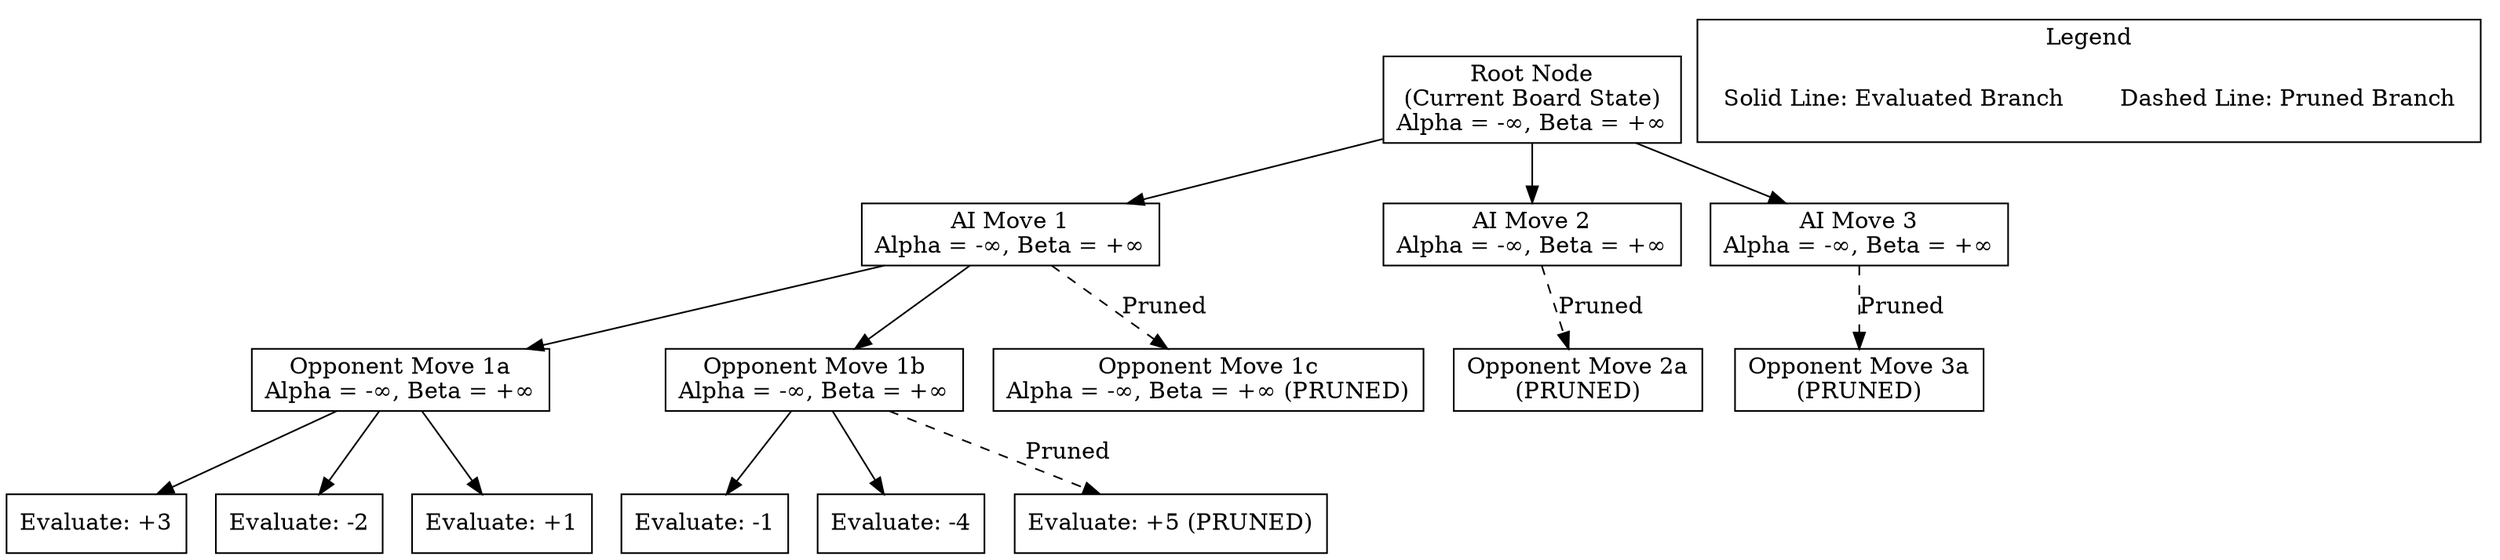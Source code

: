digraph AlphaBetaPruning {
    rankdir=TB; // Top-to-bottom layout
    node [shape=box];

    // Root Node
    root [label="Root Node\n(Current Board State)\nAlpha = -∞, Beta = +∞"];

    // Level 1 (AI Moves)
    ai_move_1 [label="AI Move 1\nAlpha = -∞, Beta = +∞"];
    ai_move_2 [label="AI Move 2\nAlpha = -∞, Beta = +∞"];
    ai_move_3 [label="AI Move 3\nAlpha = -∞, Beta = +∞"];

    // Connections from Root
    root -> ai_move_1;
    root -> ai_move_2;
    root -> ai_move_3;

    // Level 2 (Opponent Moves for AI Move 1)
    opp_move_1a [label="Opponent Move 1a\nAlpha = -∞, Beta = +∞"];
    opp_move_1b [label="Opponent Move 1b\nAlpha = -∞, Beta = +∞"];
    opp_move_1c [label="Opponent Move 1c\nAlpha = -∞, Beta = +∞ (PRUNED)"];

    // Connections for AI Move 1
    ai_move_1 -> opp_move_1a;
    ai_move_1 -> opp_move_1b;
    ai_move_1 -> opp_move_1c [style=dashed, label="Pruned"];

    // Level 3 (AI Evaluates Moves for Opponent Move 1a)
    eval_1a1 [label="Evaluate: +3"];
    eval_1a2 [label="Evaluate: -2"];
    eval_1a3 [label="Evaluate: +1"];

    // Connections for Opponent Move 1a
    opp_move_1a -> eval_1a1;
    opp_move_1a -> eval_1a2;
    opp_move_1a -> eval_1a3;

    // Level 3 (AI Evaluates Moves for Opponent Move 1b)
    eval_1b1 [label="Evaluate: -1"];
    eval_1b2 [label="Evaluate: -4"];
    eval_1b3 [label="Evaluate: +5 (PRUNED)"];

    // Connections for Opponent Move 1b
    opp_move_1b -> eval_1b1;
    opp_move_1b -> eval_1b2;
    opp_move_1b -> eval_1b3 [style=dashed, label="Pruned"];

    // Pruning Explanation
    opp_move_1c [tooltip="Branch skipped due to Alpha >= Beta"];

    // Level 2 for AI Move 2 and 3
    opp_move_2a [label="Opponent Move 2a\n(PRUNED)"];
    opp_move_3a [label="Opponent Move 3a\n(PRUNED)"];

    ai_move_2 -> opp_move_2a [style=dashed, label="Pruned"];
    ai_move_3 -> opp_move_3a [style=dashed, label="Pruned"];

    // Legends
    subgraph cluster_legend {
        label = "Legend";
        node [shape=plaintext];
        legend1 [label="Dashed Line: Pruned Branch"];
        legend2 [label="Solid Line: Evaluated Branch"];
    }
}
